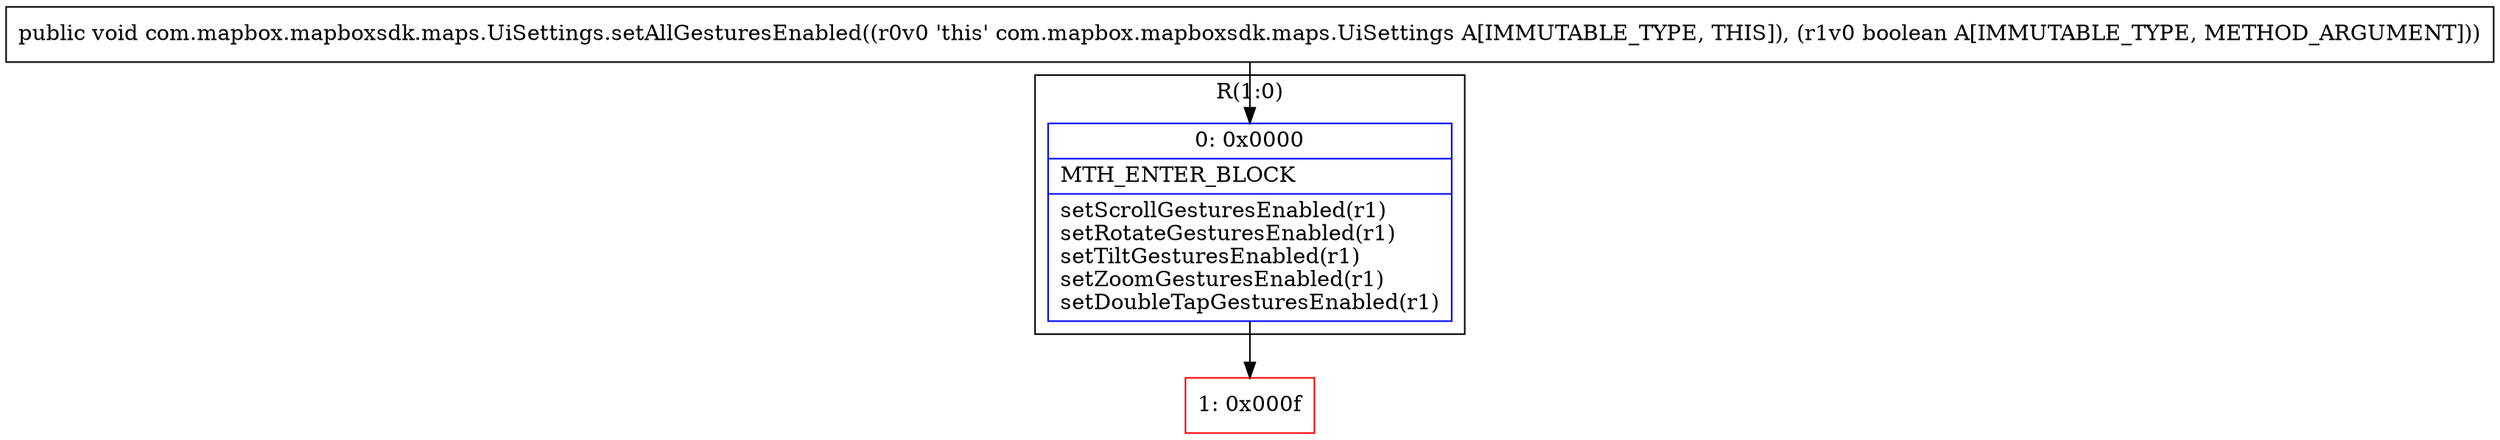 digraph "CFG forcom.mapbox.mapboxsdk.maps.UiSettings.setAllGesturesEnabled(Z)V" {
subgraph cluster_Region_1140897502 {
label = "R(1:0)";
node [shape=record,color=blue];
Node_0 [shape=record,label="{0\:\ 0x0000|MTH_ENTER_BLOCK\l|setScrollGesturesEnabled(r1)\lsetRotateGesturesEnabled(r1)\lsetTiltGesturesEnabled(r1)\lsetZoomGesturesEnabled(r1)\lsetDoubleTapGesturesEnabled(r1)\l}"];
}
Node_1 [shape=record,color=red,label="{1\:\ 0x000f}"];
MethodNode[shape=record,label="{public void com.mapbox.mapboxsdk.maps.UiSettings.setAllGesturesEnabled((r0v0 'this' com.mapbox.mapboxsdk.maps.UiSettings A[IMMUTABLE_TYPE, THIS]), (r1v0 boolean A[IMMUTABLE_TYPE, METHOD_ARGUMENT])) }"];
MethodNode -> Node_0;
Node_0 -> Node_1;
}

